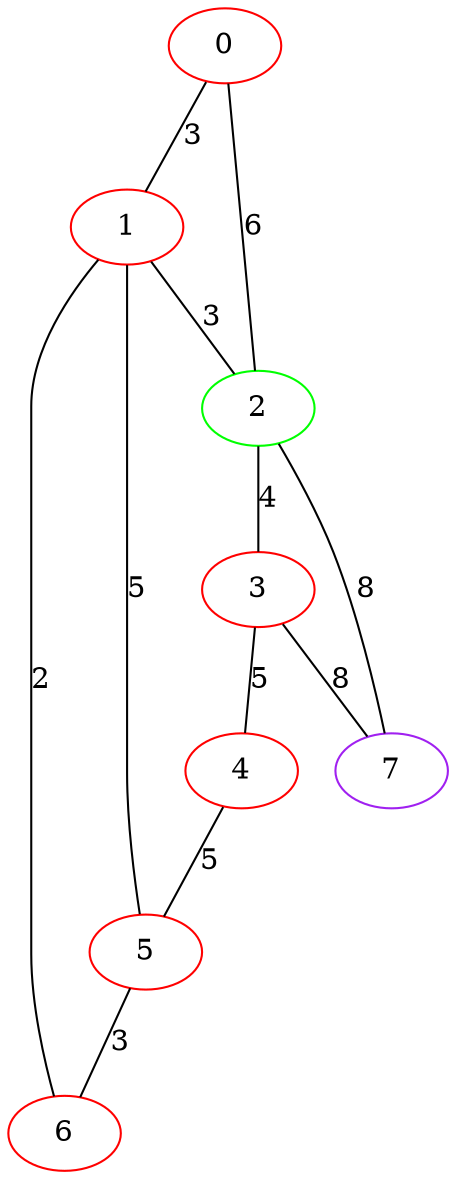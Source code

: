 graph "" {
0 [color=red, weight=1];
1 [color=red, weight=1];
2 [color=green, weight=2];
3 [color=red, weight=1];
4 [color=red, weight=1];
5 [color=red, weight=1];
6 [color=red, weight=1];
7 [color=purple, weight=4];
0 -- 1  [key=0, label=3];
0 -- 2  [key=0, label=6];
1 -- 2  [key=0, label=3];
1 -- 5  [key=0, label=5];
1 -- 6  [key=0, label=2];
2 -- 3  [key=0, label=4];
2 -- 7  [key=0, label=8];
3 -- 4  [key=0, label=5];
3 -- 7  [key=0, label=8];
4 -- 5  [key=0, label=5];
5 -- 6  [key=0, label=3];
}
